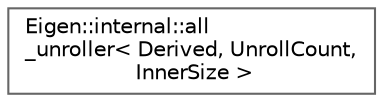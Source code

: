 digraph "Graphical Class Hierarchy"
{
 // LATEX_PDF_SIZE
  bgcolor="transparent";
  edge [fontname=Helvetica,fontsize=10,labelfontname=Helvetica,labelfontsize=10];
  node [fontname=Helvetica,fontsize=10,shape=box,height=0.2,width=0.4];
  rankdir="LR";
  Node0 [id="Node000000",label="Eigen::internal::all\l_unroller\< Derived, UnrollCount,\l InnerSize \>",height=0.2,width=0.4,color="grey40", fillcolor="white", style="filled",URL="$structEigen_1_1internal_1_1all__unroller.html",tooltip=" "];
}
